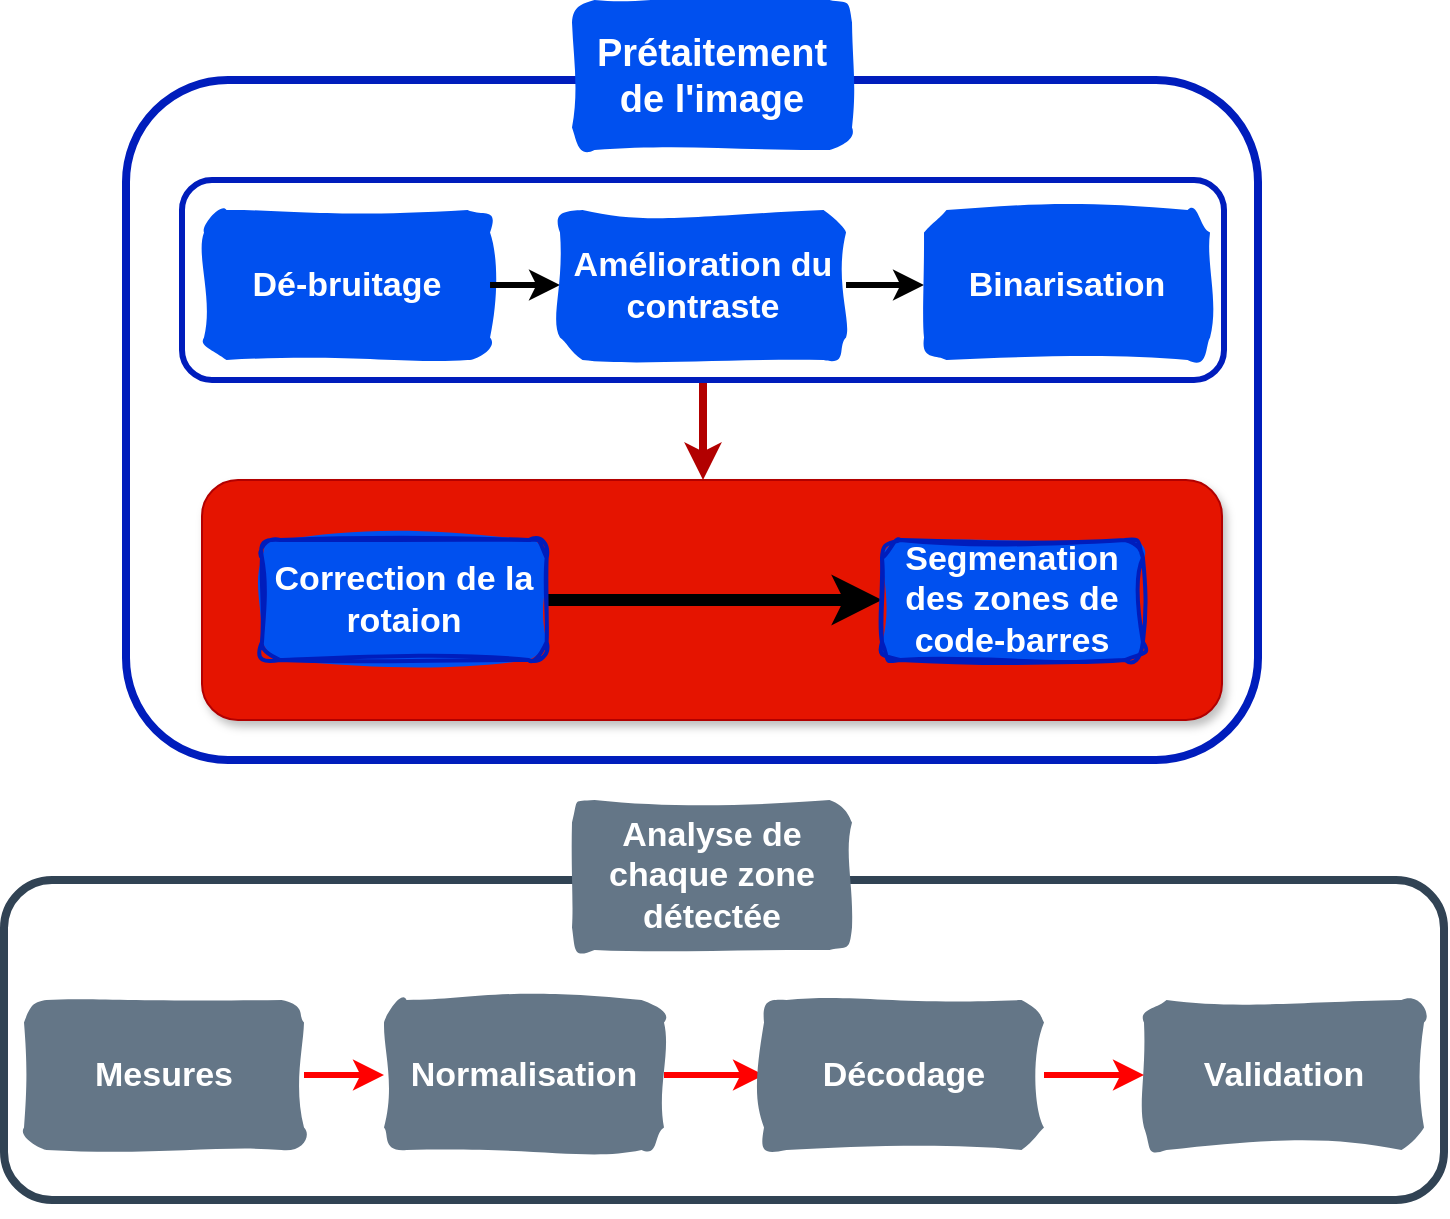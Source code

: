 <mxfile version="26.0.16">
  <diagram id="C5RBs43oDa-KdzZeNtuy" name="Page-1">
    <mxGraphModel dx="1368" dy="829" grid="1" gridSize="10" guides="1" tooltips="1" connect="1" arrows="1" fold="1" page="1" pageScale="1" pageWidth="827" pageHeight="1169" math="0" shadow="0">
      <root>
        <mxCell id="WIyWlLk6GJQsqaUBKTNV-0" />
        <mxCell id="WIyWlLk6GJQsqaUBKTNV-1" parent="WIyWlLk6GJQsqaUBKTNV-0" />
        <mxCell id="9DbZMmsmSl2Jbx8f2rIU-24" value="" style="rounded=1;whiteSpace=wrap;html=1;fillColor=none;fontColor=#030303;strokeColor=#314354;strokeWidth=4;fontSize=17;" parent="WIyWlLk6GJQsqaUBKTNV-1" vertex="1">
          <mxGeometry x="70" y="470" width="720" height="160" as="geometry" />
        </mxCell>
        <mxCell id="9DbZMmsmSl2Jbx8f2rIU-25" value="" style="group;fontColor=#030303;fontSize=17;" parent="WIyWlLk6GJQsqaUBKTNV-1" vertex="1" connectable="0">
          <mxGeometry x="113" y="540" width="601" height="60" as="geometry" />
        </mxCell>
        <mxCell id="9DbZMmsmSl2Jbx8f2rIU-14" value="" style="edgeStyle=orthogonalEdgeStyle;rounded=0;orthogonalLoop=1;jettySize=auto;html=1;strokeWidth=3;fillColor=#a20025;strokeColor=#FF0000;fontColor=#030303;fontSize=17;" parent="9DbZMmsmSl2Jbx8f2rIU-25" source="9DbZMmsmSl2Jbx8f2rIU-10" target="9DbZMmsmSl2Jbx8f2rIU-11" edge="1">
          <mxGeometry relative="1" as="geometry" />
        </mxCell>
        <mxCell id="9DbZMmsmSl2Jbx8f2rIU-10" value="Mesures" style="rounded=1;whiteSpace=wrap;html=1;strokeWidth=2;fillWeight=4;hachureGap=8;hachureAngle=45;fillColor=#647687;fontStyle=1;fontSize=17;fontColor=#FFFFFF;strokeColor=none;fillStyle=solid;glass=0;shadow=0;sketch=1;curveFitting=1;jiggle=2;" parent="9DbZMmsmSl2Jbx8f2rIU-25" vertex="1">
          <mxGeometry x="-33" y="-10" width="140" height="75" as="geometry" />
        </mxCell>
        <mxCell id="9DbZMmsmSl2Jbx8f2rIU-15" value="" style="edgeStyle=orthogonalEdgeStyle;rounded=0;orthogonalLoop=1;jettySize=auto;html=1;strokeWidth=3;strokeColor=#FF0000;fontColor=#030303;fontSize=17;" parent="9DbZMmsmSl2Jbx8f2rIU-25" source="9DbZMmsmSl2Jbx8f2rIU-11" target="9DbZMmsmSl2Jbx8f2rIU-12" edge="1">
          <mxGeometry relative="1" as="geometry" />
        </mxCell>
        <mxCell id="9DbZMmsmSl2Jbx8f2rIU-11" value="Normalisation" style="rounded=1;whiteSpace=wrap;html=1;strokeWidth=2;fillWeight=4;hachureGap=8;hachureAngle=45;fillColor=#647687;fontStyle=1;fontSize=17;fontColor=#FFFFFF;strokeColor=none;fillStyle=solid;glass=0;shadow=0;sketch=1;curveFitting=1;jiggle=2;" parent="9DbZMmsmSl2Jbx8f2rIU-25" vertex="1">
          <mxGeometry x="147" y="-10" width="140" height="75" as="geometry" />
        </mxCell>
        <mxCell id="9DbZMmsmSl2Jbx8f2rIU-12" value="Décodage" style="rounded=1;whiteSpace=wrap;html=1;strokeWidth=2;fillWeight=4;hachureGap=8;hachureAngle=45;fillColor=#647687;fontStyle=1;fontSize=17;fontColor=#FFFFFF;strokeColor=none;fillStyle=solid;glass=0;shadow=0;sketch=1;curveFitting=1;jiggle=2;" parent="9DbZMmsmSl2Jbx8f2rIU-25" vertex="1">
          <mxGeometry x="337" y="-10" width="140" height="75" as="geometry" />
        </mxCell>
        <mxCell id="9DbZMmsmSl2Jbx8f2rIU-18" value="" style="rounded=1;whiteSpace=wrap;html=1;fillColor=none;fontColor=#ffffff;strokeColor=#001DBC;strokeWidth=4;fontSize=17;" parent="WIyWlLk6GJQsqaUBKTNV-1" vertex="1">
          <mxGeometry x="131" y="70" width="566" height="340" as="geometry" />
        </mxCell>
        <mxCell id="9DbZMmsmSl2Jbx8f2rIU-22" value="" style="group;strokeWidth=3;strokeColor=none;rounded=1;glass=0;fontColor=#ffffff;fillColor=none;fontSize=17;" parent="WIyWlLk6GJQsqaUBKTNV-1" vertex="1" connectable="0">
          <mxGeometry x="159" y="120" width="521" height="100" as="geometry" />
        </mxCell>
        <mxCell id="6KPbArTB1h1JeahzybAP-3" style="edgeStyle=orthogonalEdgeStyle;rounded=0;orthogonalLoop=1;jettySize=auto;html=1;strokeWidth=4;fillColor=#e51400;strokeColor=#B20000;" edge="1" parent="9DbZMmsmSl2Jbx8f2rIU-22" source="9DbZMmsmSl2Jbx8f2rIU-21">
          <mxGeometry relative="1" as="geometry">
            <mxPoint x="260.5" y="150" as="targetPoint" />
          </mxGeometry>
        </mxCell>
        <mxCell id="9DbZMmsmSl2Jbx8f2rIU-21" value="" style="rounded=1;whiteSpace=wrap;html=1;fillColor=none;strokeColor=#001DBC;strokeWidth=3;fontSize=17;fontColor=#ffffff;" parent="9DbZMmsmSl2Jbx8f2rIU-22" vertex="1">
          <mxGeometry width="521" height="100" as="geometry" />
        </mxCell>
        <mxCell id="9DbZMmsmSl2Jbx8f2rIU-1" value="Dé-bruitage" style="rounded=1;whiteSpace=wrap;html=1;strokeWidth=2;fillWeight=4;hachureGap=8;hachureAngle=45;fontStyle=1;fontSize=17;fillStyle=solid;glass=0;shadow=0;sketch=1;curveFitting=1;jiggle=2;strokeColor=none;fillColor=#0050ef;fontColor=#ffffff;" parent="9DbZMmsmSl2Jbx8f2rIU-22" vertex="1">
          <mxGeometry x="11.0" y="15" width="143.02" height="75" as="geometry" />
        </mxCell>
        <mxCell id="9DbZMmsmSl2Jbx8f2rIU-7" value="" style="edgeStyle=orthogonalEdgeStyle;rounded=0;orthogonalLoop=1;jettySize=auto;html=1;strokeWidth=3;fontColor=#010101;fontSize=17;" parent="9DbZMmsmSl2Jbx8f2rIU-22" source="9DbZMmsmSl2Jbx8f2rIU-1" target="9DbZMmsmSl2Jbx8f2rIU-2" edge="1">
          <mxGeometry relative="1" as="geometry" />
        </mxCell>
        <mxCell id="9DbZMmsmSl2Jbx8f2rIU-8" value="" style="edgeStyle=orthogonalEdgeStyle;rounded=0;orthogonalLoop=1;jettySize=auto;html=1;strokeWidth=3;fontColor=#010101;fontSize=17;" parent="9DbZMmsmSl2Jbx8f2rIU-22" source="9DbZMmsmSl2Jbx8f2rIU-2" target="9DbZMmsmSl2Jbx8f2rIU-3" edge="1">
          <mxGeometry relative="1" as="geometry" />
        </mxCell>
        <mxCell id="9DbZMmsmSl2Jbx8f2rIU-2" value="Amélioration du contraste" style="rounded=1;whiteSpace=wrap;html=1;strokeWidth=2;fillWeight=4;hachureGap=8;hachureAngle=45;fontStyle=1;fontSize=17;fillStyle=solid;glass=0;shadow=0;sketch=1;curveFitting=1;jiggle=2;strokeColor=none;fillColor=#0050ef;fontColor=#ffffff;" parent="9DbZMmsmSl2Jbx8f2rIU-22" vertex="1">
          <mxGeometry x="188.994" y="15" width="143.02" height="75" as="geometry" />
        </mxCell>
        <mxCell id="9DbZMmsmSl2Jbx8f2rIU-3" value="Binarisation" style="rounded=1;whiteSpace=wrap;html=1;strokeWidth=2;fillWeight=4;hachureGap=8;hachureAngle=45;fontStyle=1;fontSize=17;fillStyle=solid;glass=0;shadow=0;sketch=1;curveFitting=1;jiggle=2;strokeColor=none;fillColor=#0050ef;fontColor=#ffffff;" parent="9DbZMmsmSl2Jbx8f2rIU-22" vertex="1">
          <mxGeometry x="370.999" y="15" width="143.02" height="75" as="geometry" />
        </mxCell>
        <mxCell id="9DbZMmsmSl2Jbx8f2rIU-9" value="Analyse de chaque zone détectée" style="rounded=1;whiteSpace=wrap;html=1;strokeWidth=2;fillWeight=4;hachureGap=8;hachureAngle=45;fillColor=#647687;fontStyle=1;fontSize=17;strokeColor=none;fillStyle=solid;glass=0;shadow=0;sketch=1;curveFitting=1;jiggle=2;fontColor=#FFFFFF;" parent="WIyWlLk6GJQsqaUBKTNV-1" vertex="1">
          <mxGeometry x="354" y="430" width="140" height="75" as="geometry" />
        </mxCell>
        <mxCell id="9DbZMmsmSl2Jbx8f2rIU-0" value="Prétaitement de l&#39;image" style="rounded=1;whiteSpace=wrap;html=1;strokeWidth=2;fillWeight=4;hachureGap=8;hachureAngle=45;fillColor=#0050ef;fontStyle=1;fontSize=19;fontColor=#ffffff;strokeColor=none;fillStyle=solid;glass=0;shadow=0;sketch=1;curveFitting=1;jiggle=2;" parent="WIyWlLk6GJQsqaUBKTNV-1" vertex="1">
          <mxGeometry x="354" y="30" width="140" height="75" as="geometry" />
        </mxCell>
        <mxCell id="9DbZMmsmSl2Jbx8f2rIU-26" style="edgeStyle=orthogonalEdgeStyle;rounded=0;orthogonalLoop=1;jettySize=auto;html=1;exitX=0.5;exitY=1;exitDx=0;exitDy=0;fontColor=#030303;fontSize=17;" parent="WIyWlLk6GJQsqaUBKTNV-1" source="9DbZMmsmSl2Jbx8f2rIU-24" target="9DbZMmsmSl2Jbx8f2rIU-24" edge="1">
          <mxGeometry relative="1" as="geometry" />
        </mxCell>
        <mxCell id="9DbZMmsmSl2Jbx8f2rIU-13" value="Validation" style="rounded=1;whiteSpace=wrap;html=1;strokeWidth=2;fillWeight=4;hachureGap=8;hachureAngle=45;fillColor=#647687;fontStyle=1;fontSize=17;fontColor=#FFFFFF;strokeColor=none;fillStyle=solid;glass=0;shadow=0;sketch=1;curveFitting=1;jiggle=2;" parent="WIyWlLk6GJQsqaUBKTNV-1" vertex="1">
          <mxGeometry x="640" y="530" width="140" height="75" as="geometry" />
        </mxCell>
        <mxCell id="9DbZMmsmSl2Jbx8f2rIU-16" value="" style="edgeStyle=orthogonalEdgeStyle;rounded=0;orthogonalLoop=1;jettySize=auto;html=1;strokeColor=#FF0000;strokeWidth=3;fontColor=#030303;fontSize=17;" parent="WIyWlLk6GJQsqaUBKTNV-1" source="9DbZMmsmSl2Jbx8f2rIU-12" target="9DbZMmsmSl2Jbx8f2rIU-13" edge="1">
          <mxGeometry relative="1" as="geometry" />
        </mxCell>
        <mxCell id="6KPbArTB1h1JeahzybAP-0" value="" style="group;fillColor=#e51400;fontColor=#ffffff;strokeColor=#B20000;rounded=1;glass=0;shadow=1;" vertex="1" connectable="0" parent="WIyWlLk6GJQsqaUBKTNV-1">
          <mxGeometry x="169" y="270" width="510" height="120" as="geometry" />
        </mxCell>
        <mxCell id="6KPbArTB1h1JeahzybAP-2" style="edgeStyle=orthogonalEdgeStyle;rounded=0;orthogonalLoop=1;jettySize=auto;html=1;strokeWidth=6;" edge="1" parent="6KPbArTB1h1JeahzybAP-0" source="9DbZMmsmSl2Jbx8f2rIU-4" target="9DbZMmsmSl2Jbx8f2rIU-6">
          <mxGeometry relative="1" as="geometry" />
        </mxCell>
        <mxCell id="9DbZMmsmSl2Jbx8f2rIU-4" value="Correction de la rotaion" style="rounded=1;whiteSpace=wrap;html=1;strokeWidth=2;fillWeight=4;hachureGap=8;hachureAngle=45;fillColor=#0050ef;fontStyle=1;fontSize=17;fontColor=#ffffff;strokeColor=#001DBC;fillStyle=solid;glass=0;shadow=0;sketch=1;curveFitting=1;jiggle=2;" parent="6KPbArTB1h1JeahzybAP-0" vertex="1">
          <mxGeometry x="30" y="30" width="142.326" height="60" as="geometry" />
        </mxCell>
        <mxCell id="9DbZMmsmSl2Jbx8f2rIU-6" value="Segmenation des zones de code-barres" style="rounded=1;whiteSpace=wrap;html=1;strokeWidth=2;fillWeight=4;hachureGap=8;hachureAngle=45;fillColor=#0050ef;fontStyle=1;fontSize=17;fontColor=#ffffff;strokeColor=#001DBC;fillStyle=solid;glass=0;shadow=0;sketch=1;curveFitting=1;jiggle=2;" parent="6KPbArTB1h1JeahzybAP-0" vertex="1">
          <mxGeometry x="340.004" y="30" width="130.465" height="60" as="geometry" />
        </mxCell>
      </root>
    </mxGraphModel>
  </diagram>
</mxfile>
